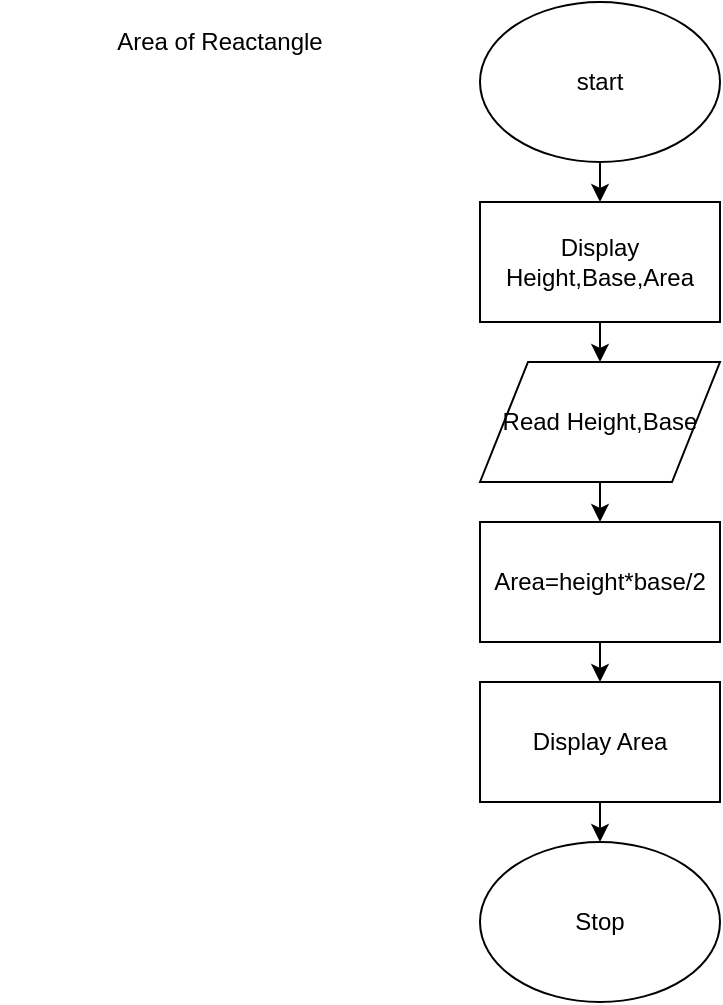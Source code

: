 <mxfile version="12.1.3" type="device" pages="1"><diagram id="rZLzoCUuNmnELxBhU0HC" name="Page-1"><mxGraphModel dx="854" dy="459" grid="1" gridSize="10" guides="1" tooltips="1" connect="1" arrows="1" fold="1" page="1" pageScale="1" pageWidth="850" pageHeight="1100" math="0" shadow="0"><root><mxCell id="0"/><mxCell id="1" parent="0"/><mxCell id="F2JpGiSPeDRf8OWWFQrc-7" style="edgeStyle=orthogonalEdgeStyle;rounded=0;orthogonalLoop=1;jettySize=auto;html=1;exitX=0.5;exitY=1;exitDx=0;exitDy=0;entryX=0.5;entryY=0;entryDx=0;entryDy=0;" edge="1" parent="1" source="F2JpGiSPeDRf8OWWFQrc-1" target="F2JpGiSPeDRf8OWWFQrc-2"><mxGeometry relative="1" as="geometry"/></mxCell><mxCell id="F2JpGiSPeDRf8OWWFQrc-1" value="start" style="ellipse;whiteSpace=wrap;html=1;" vertex="1" parent="1"><mxGeometry x="310" y="30" width="120" height="80" as="geometry"/></mxCell><mxCell id="F2JpGiSPeDRf8OWWFQrc-8" style="edgeStyle=orthogonalEdgeStyle;rounded=0;orthogonalLoop=1;jettySize=auto;html=1;exitX=0.5;exitY=1;exitDx=0;exitDy=0;entryX=0.5;entryY=0;entryDx=0;entryDy=0;" edge="1" parent="1" source="F2JpGiSPeDRf8OWWFQrc-2" target="F2JpGiSPeDRf8OWWFQrc-3"><mxGeometry relative="1" as="geometry"/></mxCell><mxCell id="F2JpGiSPeDRf8OWWFQrc-2" value="Display Height,Base,Area" style="rounded=0;whiteSpace=wrap;html=1;" vertex="1" parent="1"><mxGeometry x="310" y="130" width="120" height="60" as="geometry"/></mxCell><mxCell id="F2JpGiSPeDRf8OWWFQrc-9" style="edgeStyle=orthogonalEdgeStyle;rounded=0;orthogonalLoop=1;jettySize=auto;html=1;exitX=0.5;exitY=1;exitDx=0;exitDy=0;entryX=0.5;entryY=0;entryDx=0;entryDy=0;" edge="1" parent="1" source="F2JpGiSPeDRf8OWWFQrc-3" target="F2JpGiSPeDRf8OWWFQrc-4"><mxGeometry relative="1" as="geometry"/></mxCell><mxCell id="F2JpGiSPeDRf8OWWFQrc-3" value="Read Height,Base" style="shape=parallelogram;perimeter=parallelogramPerimeter;whiteSpace=wrap;html=1;" vertex="1" parent="1"><mxGeometry x="310" y="210" width="120" height="60" as="geometry"/></mxCell><mxCell id="F2JpGiSPeDRf8OWWFQrc-11" style="edgeStyle=orthogonalEdgeStyle;rounded=0;orthogonalLoop=1;jettySize=auto;html=1;exitX=0.5;exitY=1;exitDx=0;exitDy=0;entryX=0.5;entryY=0;entryDx=0;entryDy=0;" edge="1" parent="1" source="F2JpGiSPeDRf8OWWFQrc-4" target="F2JpGiSPeDRf8OWWFQrc-5"><mxGeometry relative="1" as="geometry"/></mxCell><mxCell id="F2JpGiSPeDRf8OWWFQrc-4" value="Area=height*base/2" style="rounded=0;whiteSpace=wrap;html=1;" vertex="1" parent="1"><mxGeometry x="310" y="290" width="120" height="60" as="geometry"/></mxCell><mxCell id="F2JpGiSPeDRf8OWWFQrc-12" style="edgeStyle=orthogonalEdgeStyle;rounded=0;orthogonalLoop=1;jettySize=auto;html=1;exitX=0.5;exitY=1;exitDx=0;exitDy=0;entryX=0.5;entryY=0;entryDx=0;entryDy=0;" edge="1" parent="1" source="F2JpGiSPeDRf8OWWFQrc-5" target="F2JpGiSPeDRf8OWWFQrc-6"><mxGeometry relative="1" as="geometry"/></mxCell><mxCell id="F2JpGiSPeDRf8OWWFQrc-5" value="Display Area" style="rounded=0;whiteSpace=wrap;html=1;" vertex="1" parent="1"><mxGeometry x="310" y="370" width="120" height="60" as="geometry"/></mxCell><mxCell id="F2JpGiSPeDRf8OWWFQrc-6" value="Stop" style="ellipse;whiteSpace=wrap;html=1;" vertex="1" parent="1"><mxGeometry x="310" y="450" width="120" height="80" as="geometry"/></mxCell><mxCell id="F2JpGiSPeDRf8OWWFQrc-13" value="Area of Reactangle" style="text;html=1;strokeColor=none;fillColor=none;align=center;verticalAlign=middle;whiteSpace=wrap;rounded=0;" vertex="1" parent="1"><mxGeometry x="70" y="40" width="220" height="20" as="geometry"/></mxCell></root></mxGraphModel></diagram></mxfile>